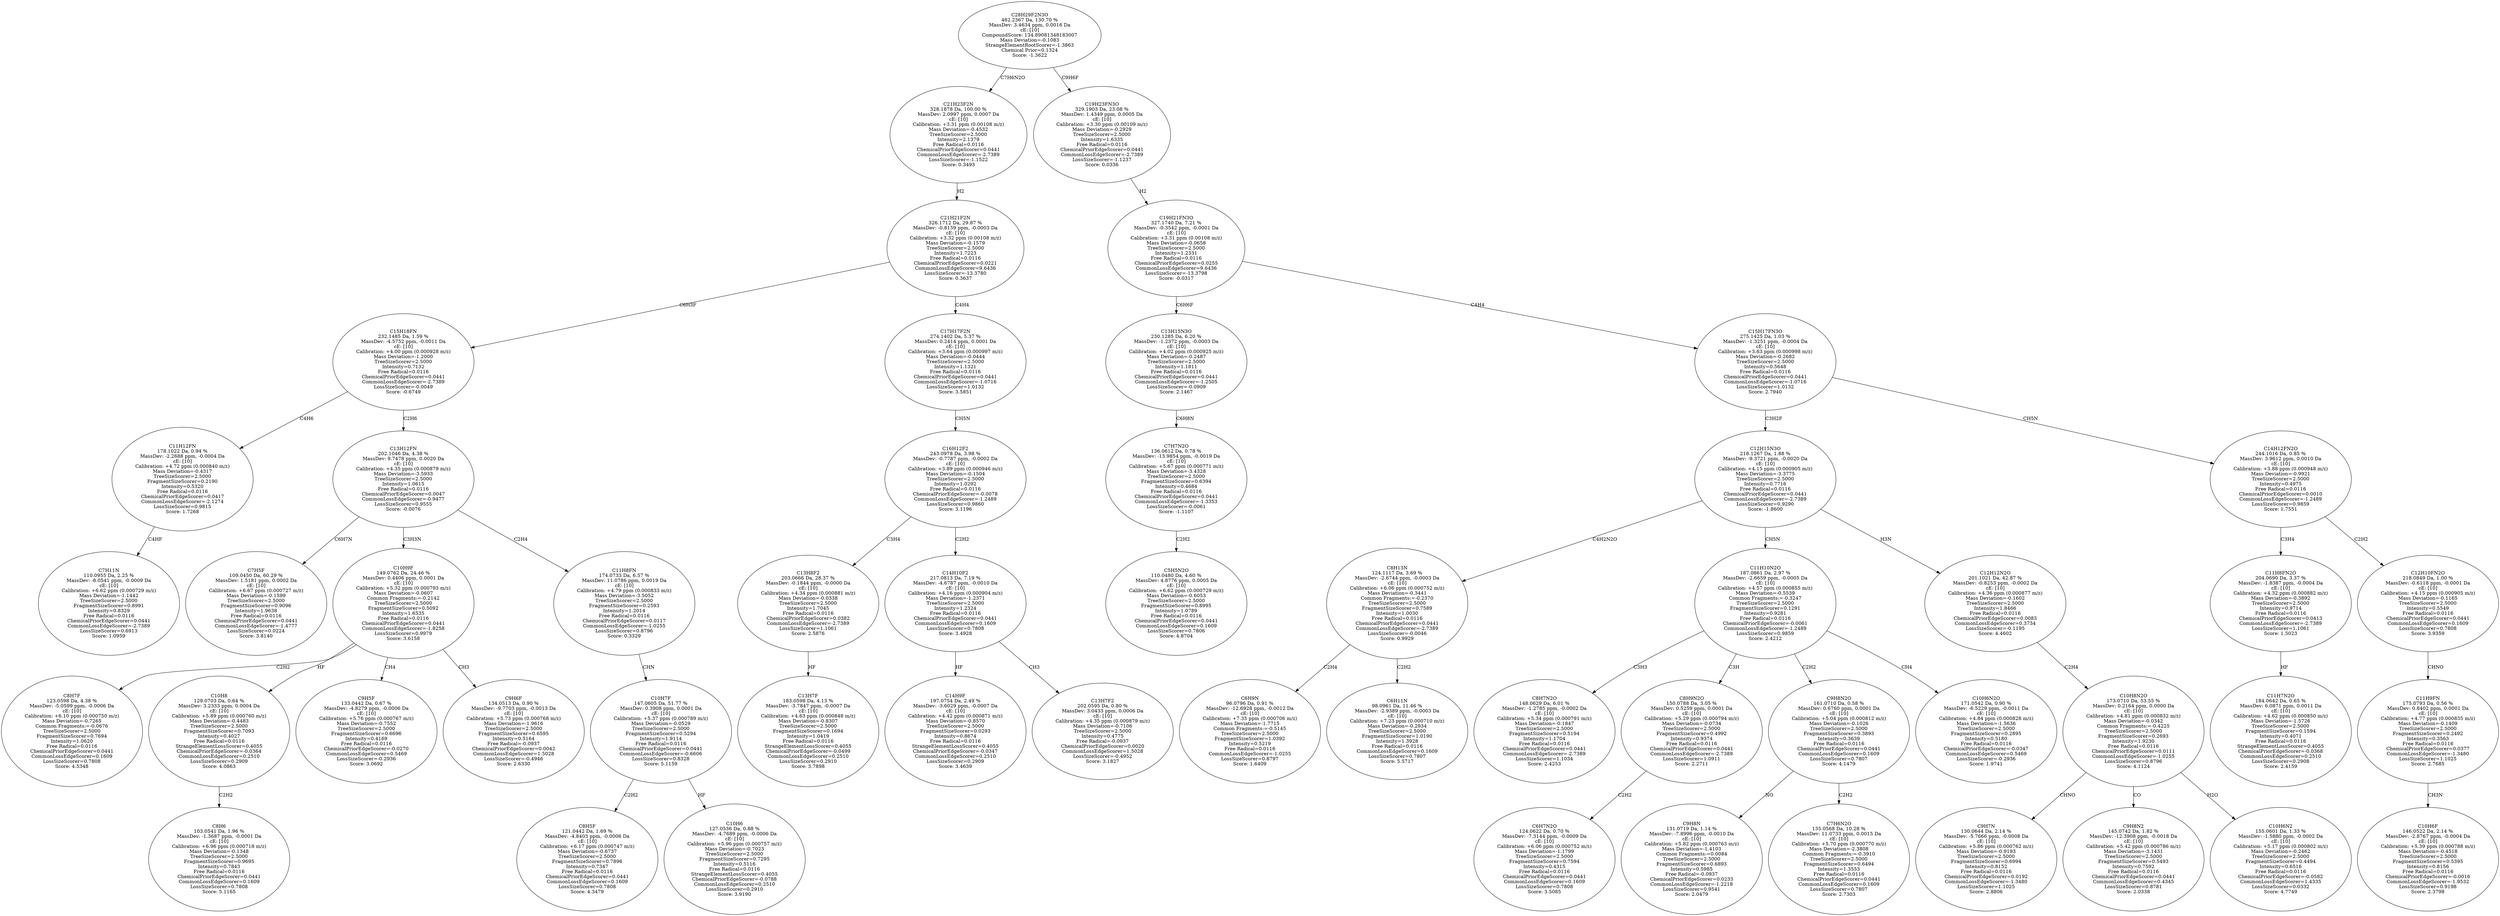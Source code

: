 strict digraph {
v1 [label="C7H11N\n110.0955 Da, 2.25 %\nMassDev: -8.0541 ppm, -0.0009 Da\ncE: [10]\nCalibration: +6.62 ppm (0.000729 m/z)\nMass Deviation=-1.1442\nTreeSizeScorer=2.5000\nFragmentSizeScorer=0.8991\nIntensity=0.8329\nFree Radical=0.0116\nChemicalPriorEdgeScorer=0.0441\nCommonLossEdgeScorer=-2.7389\nLossSizeScorer=0.6913\nScore: 1.0959"];
v2 [label="C11H12FN\n178.1022 Da, 0.94 %\nMassDev: -2.2688 ppm, -0.0004 Da\ncE: [10]\nCalibration: +4.72 ppm (0.000840 m/z)\nMass Deviation=-0.4317\nTreeSizeScorer=2.5000\nFragmentSizeScorer=0.2190\nIntensity=0.5320\nFree Radical=0.0116\nChemicalPriorEdgeScorer=0.0417\nCommonLossEdgeScorer=-2.1274\nLossSizeScorer=0.9815\nScore: 1.7268"];
v3 [label="C7H5F\n109.0450 Da, 60.29 %\nMassDev: 1.5181 ppm, 0.0002 Da\ncE: [10]\nCalibration: +6.67 ppm (0.000727 m/z)\nMass Deviation=-0.1599\nTreeSizeScorer=2.5000\nFragmentSizeScorer=0.9096\nIntensity=1.9638\nFree Radical=0.0116\nChemicalPriorEdgeScorer=0.0441\nCommonLossEdgeScorer=-1.4777\nLossSizeScorer=0.0224\nScore: 3.8140"];
v4 [label="C8H7F\n123.0598 Da, 4.38 %\nMassDev: -5.0599 ppm, -0.0006 Da\ncE: [10]\nCalibration: +6.10 ppm (0.000750 m/z)\nMass Deviation=-0.7265\nCommon Fragments:=-0.0676\nTreeSizeScorer=2.5000\nFragmentSizeScorer=0.7694\nIntensity=1.0620\nFree Radical=0.0116\nChemicalPriorEdgeScorer=0.0441\nCommonLossEdgeScorer=0.1609\nLossSizeScorer=0.7808\nScore: 4.5348"];
v5 [label="C8H6\n103.0541 Da, 1.96 %\nMassDev: -1.3687 ppm, -0.0001 Da\ncE: [10]\nCalibration: +6.96 ppm (0.000718 m/z)\nMass Deviation=-0.1348\nTreeSizeScorer=2.5000\nFragmentSizeScorer=0.9695\nIntensity=0.7843\nFree Radical=0.0116\nChemicalPriorEdgeScorer=0.0441\nCommonLossEdgeScorer=0.1609\nLossSizeScorer=0.7808\nScore: 5.1165"];
v6 [label="C10H8\n129.0703 Da, 0.64 %\nMassDev: 3.2333 ppm, 0.0004 Da\ncE: [10]\nCalibration: +5.89 ppm (0.000760 m/z)\nMass Deviation=-0.4483\nTreeSizeScorer=2.5000\nFragmentSizeScorer=0.7093\nIntensity=0.4027\nFree Radical=0.0116\nStrangeElementLossScorer=0.4055\nChemicalPriorEdgeScorer=-0.0364\nCommonLossEdgeScorer=0.2510\nLossSizeScorer=0.2909\nScore: 4.0863"];
v7 [label="C9H5F\n133.0442 Da, 0.67 %\nMassDev: -4.8279 ppm, -0.0006 Da\ncE: [10]\nCalibration: +5.76 ppm (0.000767 m/z)\nMass Deviation=-0.7552\nTreeSizeScorer=2.5000\nFragmentSizeScorer=0.6696\nIntensity=0.4169\nFree Radical=0.0116\nChemicalPriorEdgeScorer=-0.0270\nCommonLossEdgeScorer=0.5469\nLossSizeScorer=-0.2936\nScore: 3.0692"];
v8 [label="C9H6F\n134.0513 Da, 0.90 %\nMassDev: -9.7703 ppm, -0.0013 Da\ncE: [10]\nCalibration: +5.73 ppm (0.000768 m/z)\nMass Deviation=-1.9616\nTreeSizeScorer=2.5000\nFragmentSizeScorer=0.6595\nIntensity=0.5164\nFree Radical=-0.0937\nChemicalPriorEdgeScorer=0.0042\nCommonLossEdgeScorer=1.5028\nLossSizeScorer=-0.4946\nScore: 2.6330"];
v9 [label="C10H9F\n149.0762 Da, 24.46 %\nMassDev: 0.4406 ppm, 0.0001 Da\ncE: [10]\nCalibration: +5.32 ppm (0.000793 m/z)\nMass Deviation=-0.0607\nCommon Fragments:=-0.2142\nTreeSizeScorer=2.5000\nFragmentSizeScorer=0.5092\nIntensity=1.6535\nFree Radical=0.0116\nChemicalPriorEdgeScorer=0.0441\nCommonLossEdgeScorer=-1.8258\nLossSizeScorer=0.9979\nScore: 3.6158"];
v10 [label="C8H5F\n121.0442 Da, 1.69 %\nMassDev: -4.8403 ppm, -0.0006 Da\ncE: [10]\nCalibration: +6.17 ppm (0.000747 m/z)\nMass Deviation=-0.6737\nTreeSizeScorer=2.5000\nFragmentSizeScorer=0.7896\nIntensity=0.7347\nFree Radical=0.0116\nChemicalPriorEdgeScorer=0.0441\nCommonLossEdgeScorer=0.1609\nLossSizeScorer=0.7808\nScore: 4.3479"];
v11 [label="C10H6\n127.0536 Da, 0.88 %\nMassDev: -4.7689 ppm, -0.0006 Da\ncE: [10]\nCalibration: +5.96 ppm (0.000757 m/z)\nMass Deviation=-0.7023\nTreeSizeScorer=2.5000\nFragmentSizeScorer=0.7295\nIntensity=0.5116\nFree Radical=0.0116\nStrangeElementLossScorer=0.4055\nChemicalPriorEdgeScorer=-0.0788\nCommonLossEdgeScorer=0.2510\nLossSizeScorer=0.2910\nScore: 3.9190"];
v12 [label="C10H7F\n147.0605 Da, 51.77 %\nMassDev: 0.3908 ppm, 0.0001 Da\ncE: [10]\nCalibration: +5.37 ppm (0.000789 m/z)\nMass Deviation=-0.0529\nTreeSizeScorer=2.5000\nFragmentSizeScorer=0.5294\nIntensity=1.9114\nFree Radical=0.0116\nChemicalPriorEdgeScorer=0.0441\nCommonLossEdgeScorer=-0.6606\nLossSizeScorer=0.8328\nScore: 5.1159"];
v13 [label="C11H8FN\n174.0733 Da, 6.57 %\nMassDev: 11.0786 ppm, 0.0019 Da\ncE: [10]\nCalibration: +4.79 ppm (0.000833 m/z)\nMass Deviation=-3.5052\nTreeSizeScorer=2.5000\nFragmentSizeScorer=0.2593\nIntensity=1.2014\nFree Radical=0.0116\nChemicalPriorEdgeScorer=0.0117\nCommonLossEdgeScorer=-1.0255\nLossSizeScorer=0.8796\nScore: 0.3329"];
v14 [label="C13H12FN\n202.1046 Da, 4.38 %\nMassDev: 9.7478 ppm, 0.0020 Da\ncE: [10]\nCalibration: +4.35 ppm (0.000879 m/z)\nMass Deviation=-3.5933\nTreeSizeScorer=2.5000\nIntensity=1.0615\nFree Radical=0.0116\nChemicalPriorEdgeScorer=0.0047\nCommonLossEdgeScorer=-0.9477\nLossSizeScorer=0.9555\nScore: -0.0076"];
v15 [label="C15H18FN\n232.1485 Da, 1.59 %\nMassDev: -4.5752 ppm, -0.0011 Da\ncE: [10]\nCalibration: +4.00 ppm (0.000928 m/z)\nMass Deviation=-1.2000\nTreeSizeScorer=2.5000\nIntensity=0.7132\nFree Radical=0.0116\nChemicalPriorEdgeScorer=0.0441\nCommonLossEdgeScorer=-2.7389\nLossSizeScorer=-0.0049\nScore: -0.6749"];
v16 [label="C13H7F\n183.0598 Da, 4.13 %\nMassDev: -3.7847 ppm, -0.0007 Da\ncE: [10]\nCalibration: +4.63 ppm (0.000848 m/z)\nMass Deviation=-0.8307\nTreeSizeScorer=2.5000\nFragmentSizeScorer=0.1694\nIntensity=1.0419\nFree Radical=0.0116\nStrangeElementLossScorer=0.4055\nChemicalPriorEdgeScorer=-0.0499\nCommonLossEdgeScorer=0.2510\nLossSizeScorer=0.2910\nScore: 3.7898"];
v17 [label="C13H8F2\n203.0666 Da, 28.37 %\nMassDev: -0.1844 ppm, -0.0000 Da\ncE: [10]\nCalibration: +4.34 ppm (0.000881 m/z)\nMass Deviation=-0.0338\nTreeSizeScorer=2.5000\nIntensity=1.7045\nFree Radical=0.0116\nChemicalPriorEdgeScorer=0.0382\nCommonLossEdgeScorer=-2.7389\nLossSizeScorer=1.1061\nScore: 2.5876"];
v18 [label="C14H9F\n197.0754 Da, 2.49 %\nMassDev: -3.6029 ppm, -0.0007 Da\ncE: [10]\nCalibration: +4.42 ppm (0.000871 m/z)\nMass Deviation=-0.8570\nTreeSizeScorer=2.5000\nFragmentSizeScorer=0.0293\nIntensity=0.8674\nFree Radical=0.0116\nStrangeElementLossScorer=0.4055\nChemicalPriorEdgeScorer=-0.0347\nCommonLossEdgeScorer=0.2510\nLossSizeScorer=0.2909\nScore: 3.4639"];
v19 [label="C13H7F2\n202.0595 Da, 0.80 %\nMassDev: 3.0433 ppm, 0.0006 Da\ncE: [10]\nCalibration: +4.35 ppm (0.000879 m/z)\nMass Deviation=-0.7106\nTreeSizeScorer=2.5000\nIntensity=0.4775\nFree Radical=-0.0937\nChemicalPriorEdgeScorer=0.0020\nCommonLossEdgeScorer=1.5028\nLossSizeScorer=-0.4952\nScore: 3.1827"];
v20 [label="C14H10F2\n217.0813 Da, 7.19 %\nMassDev: -4.6787 ppm, -0.0010 Da\ncE: [10]\nCalibration: +4.16 ppm (0.000904 m/z)\nMass Deviation=-1.2371\nTreeSizeScorer=2.5000\nIntensity=1.2324\nFree Radical=0.0116\nChemicalPriorEdgeScorer=0.0441\nCommonLossEdgeScorer=0.1609\nLossSizeScorer=0.7808\nScore: 3.4928"];
v21 [label="C16H12F2\n243.0978 Da, 3.98 %\nMassDev: -0.7787 ppm, -0.0002 Da\ncE: [10]\nCalibration: +3.89 ppm (0.000946 m/z)\nMass Deviation=-0.1504\nTreeSizeScorer=2.5000\nIntensity=1.0292\nFree Radical=0.0116\nChemicalPriorEdgeScorer=-0.0078\nCommonLossEdgeScorer=-1.2489\nLossSizeScorer=0.9860\nScore: 3.1196"];
v22 [label="C17H17F2N\n274.1402 Da, 5.37 %\nMassDev: 0.2414 ppm, 0.0001 Da\ncE: [10]\nCalibration: +3.64 ppm (0.000997 m/z)\nMass Deviation=-0.0444\nTreeSizeScorer=2.5000\nIntensity=1.1321\nFree Radical=0.0116\nChemicalPriorEdgeScorer=0.0441\nCommonLossEdgeScorer=-1.0716\nLossSizeScorer=1.0132\nScore: 3.5851"];
v23 [label="C21H21F2N\n326.1712 Da, 29.87 %\nMassDev: -0.8159 ppm, -0.0003 Da\ncE: [10]\nCalibration: +3.32 ppm (0.00108 m/z)\nMass Deviation=-0.1579\nTreeSizeScorer=2.5000\nIntensity=1.7223\nFree Radical=0.0116\nChemicalPriorEdgeScorer=0.0221\nCommonLossEdgeScorer=9.6436\nLossSizeScorer=-13.3780\nScore: 0.3637"];
v24 [label="C21H23F2N\n328.1878 Da, 100.00 %\nMassDev: 2.0997 ppm, 0.0007 Da\ncE: [10]\nCalibration: +3.31 ppm (0.00108 m/z)\nMass Deviation=-0.4532\nTreeSizeScorer=2.5000\nIntensity=2.1379\nFree Radical=0.0116\nChemicalPriorEdgeScorer=0.0441\nCommonLossEdgeScorer=-2.7389\nLossSizeScorer=-1.1522\nScore: 0.3493"];
v25 [label="C5H5N2O\n110.0480 Da, 4.60 %\nMassDev: 4.8776 ppm, 0.0005 Da\ncE: [10]\nCalibration: +6.62 ppm (0.000729 m/z)\nMass Deviation=-0.6053\nTreeSizeScorer=2.5000\nFragmentSizeScorer=0.8995\nIntensity=1.0789\nFree Radical=0.0116\nChemicalPriorEdgeScorer=0.0441\nCommonLossEdgeScorer=0.1609\nLossSizeScorer=0.7806\nScore: 4.8704"];
v26 [label="C7H7N2O\n136.0612 Da, 0.78 %\nMassDev: -13.9854 ppm, -0.0019 Da\ncE: [10]\nCalibration: +5.67 ppm (0.000771 m/z)\nMass Deviation=-3.4328\nTreeSizeScorer=2.5000\nFragmentSizeScorer=0.6394\nIntensity=0.4684\nFree Radical=0.0116\nChemicalPriorEdgeScorer=0.0441\nCommonLossEdgeScorer=-1.3353\nLossSizeScorer=-0.0061\nScore: -1.1107"];
v27 [label="C13H15N3O\n230.1285 Da, 6.20 %\nMassDev: -1.2372 ppm, -0.0003 Da\ncE: [10]\nCalibration: +4.02 ppm (0.000925 m/z)\nMass Deviation=-0.2487\nTreeSizeScorer=2.5000\nIntensity=1.1811\nFree Radical=0.0116\nChemicalPriorEdgeScorer=0.0441\nCommonLossEdgeScorer=-1.2505\nLossSizeScorer=-0.0909\nScore: 2.1467"];
v28 [label="C6H9N\n96.0796 Da, 0.91 %\nMassDev: -12.6928 ppm, -0.0012 Da\ncE: [10]\nCalibration: +7.35 ppm (0.000706 m/z)\nMass Deviation=-1.7715\nCommon Fragments:=-0.5145\nTreeSizeScorer=2.5000\nFragmentSizeScorer=1.0392\nIntensity=0.5219\nFree Radical=0.0116\nCommonLossEdgeScorer=-1.0255\nLossSizeScorer=0.8797\nScore: 1.6409"];
v29 [label="C6H11N\n98.0961 Da, 11.46 %\nMassDev: -2.9389 ppm, -0.0003 Da\ncE: [10]\nCalibration: +7.23 ppm (0.000710 m/z)\nMass Deviation=-0.2934\nTreeSizeScorer=2.5000\nFragmentSizeScorer=1.0190\nIntensity=1.3928\nFree Radical=0.0116\nCommonLossEdgeScorer=0.1609\nLossSizeScorer=0.7807\nScore: 5.5717"];
v30 [label="C8H13N\n124.1117 Da, 3.69 %\nMassDev: -2.6744 ppm, -0.0003 Da\ncE: [10]\nCalibration: +6.06 ppm (0.000752 m/z)\nMass Deviation=-0.3441\nCommon Fragments:=-0.2370\nTreeSizeScorer=2.5000\nFragmentSizeScorer=0.7589\nIntensity=1.0030\nFree Radical=0.0116\nChemicalPriorEdgeScorer=0.0441\nCommonLossEdgeScorer=-2.7389\nLossSizeScorer=-0.0046\nScore: 0.9929"];
v31 [label="C8H7N2O\n148.0629 Da, 6.01 %\nMassDev: -1.2785 ppm, -0.0002 Da\ncE: [10]\nCalibration: +5.34 ppm (0.000791 m/z)\nMass Deviation=-0.1847\nTreeSizeScorer=2.5000\nFragmentSizeScorer=0.5194\nIntensity=1.1704\nFree Radical=0.0116\nChemicalPriorEdgeScorer=0.0441\nCommonLossEdgeScorer=-2.7389\nLossSizeScorer=1.1034\nScore: 2.4253"];
v32 [label="C6H7N2O\n124.0622 Da, 0.70 %\nMassDev: -7.3144 ppm, -0.0009 Da\ncE: [10]\nCalibration: +6.06 ppm (0.000752 m/z)\nMass Deviation=-1.1799\nTreeSizeScorer=2.5000\nFragmentSizeScorer=0.7594\nIntensity=0.4315\nFree Radical=0.0116\nChemicalPriorEdgeScorer=0.0441\nCommonLossEdgeScorer=0.1609\nLossSizeScorer=0.7808\nScore: 3.5085"];
v33 [label="C8H9N2O\n150.0788 Da, 3.05 %\nMassDev: 0.5259 ppm, 0.0001 Da\ncE: [10]\nCalibration: +5.29 ppm (0.000794 m/z)\nMass Deviation=-0.0734\nTreeSizeScorer=2.5000\nFragmentSizeScorer=0.4992\nIntensity=0.9374\nFree Radical=0.0116\nChemicalPriorEdgeScorer=0.0441\nCommonLossEdgeScorer=-2.7389\nLossSizeScorer=1.0911\nScore: 2.2711"];
v34 [label="C9H8N\n131.0719 Da, 1.14 %\nMassDev: -7.8996 ppm, -0.0010 Da\ncE: [10]\nCalibration: +5.82 ppm (0.000763 m/z)\nMass Deviation=-1.4103\nCommon Fragments:=0.0084\nTreeSizeScorer=2.5000\nFragmentSizeScorer=0.6893\nIntensity=0.5985\nFree Radical=-0.0937\nChemicalPriorEdgeScorer=0.0233\nCommonLossEdgeScorer=-1.2218\nLossSizeScorer=0.9541\nScore: 2.0479"];
v35 [label="C7H6N2O\n135.0568 Da, 10.28 %\nMassDev: 11.0733 ppm, 0.0015 Da\ncE: [10]\nCalibration: +5.70 ppm (0.000770 m/z)\nMass Deviation=-2.3808\nCommon Fragments:=-0.3910\nTreeSizeScorer=2.5000\nFragmentSizeScorer=0.6494\nIntensity=1.3553\nFree Radical=0.0116\nChemicalPriorEdgeScorer=0.0441\nCommonLossEdgeScorer=0.1609\nLossSizeScorer=0.7807\nScore: 2.7303"];
v36 [label="C9H8N2O\n161.0710 Da, 0.58 %\nMassDev: 0.6760 ppm, 0.0001 Da\ncE: [10]\nCalibration: +5.04 ppm (0.000812 m/z)\nMass Deviation=-0.1026\nTreeSizeScorer=2.5000\nFragmentSizeScorer=0.3893\nIntensity=0.3639\nFree Radical=0.0116\nChemicalPriorEdgeScorer=0.0441\nCommonLossEdgeScorer=0.1609\nLossSizeScorer=0.7807\nScore: 4.1479"];
v37 [label="C10H6N2O\n171.0542 Da, 0.90 %\nMassDev: -6.5229 ppm, -0.0011 Da\ncE: [10]\nCalibration: +4.84 ppm (0.000828 m/z)\nMass Deviation=-1.5636\nTreeSizeScorer=2.5000\nFragmentSizeScorer=0.2895\nIntensity=0.5180\nFree Radical=0.0116\nChemicalPriorEdgeScorer=-0.0347\nCommonLossEdgeScorer=0.5469\nLossSizeScorer=-0.2936\nScore: 1.9741"];
v38 [label="C11H10N2O\n187.0861 Da, 2.97 %\nMassDev: -2.6659 ppm, -0.0005 Da\ncE: [10]\nCalibration: +4.57 ppm (0.000855 m/z)\nMass Deviation=-0.5539\nCommon Fragments:=-0.3247\nTreeSizeScorer=2.5000\nFragmentSizeScorer=0.1291\nIntensity=0.9281\nFree Radical=0.0116\nChemicalPriorEdgeScorer=-0.0061\nCommonLossEdgeScorer=-1.2489\nLossSizeScorer=0.9859\nScore: 2.4212"];
v39 [label="C9H7N\n130.0644 Da, 2.14 %\nMassDev: -5.7666 ppm, -0.0008 Da\ncE: [10]\nCalibration: +5.86 ppm (0.000762 m/z)\nMass Deviation=-0.9193\nTreeSizeScorer=2.5000\nFragmentSizeScorer=0.6994\nIntensity=0.8152\nFree Radical=0.0116\nChemicalPriorEdgeScorer=0.0192\nCommonLossEdgeScorer=-1.3480\nLossSizeScorer=1.1025\nScore: 2.8806"];
v40 [label="C9H8N2\n145.0742 Da, 1.82 %\nMassDev: -12.3908 ppm, -0.0018 Da\ncE: [10]\nCalibration: +5.42 ppm (0.000786 m/z)\nMass Deviation=-3.1431\nTreeSizeScorer=2.5000\nFragmentSizeScorer=0.5493\nIntensity=0.7592\nFree Radical=0.0116\nChemicalPriorEdgeScorer=0.0441\nCommonLossEdgeScorer=0.4345\nLossSizeScorer=0.8781\nScore: 2.0338"];
v41 [label="C10H6N2\n155.0601 Da, 1.33 %\nMassDev: -1.5880 ppm, -0.0002 Da\ncE: [10]\nCalibration: +5.17 ppm (0.000802 m/z)\nMass Deviation=-0.2462\nTreeSizeScorer=2.5000\nFragmentSizeScorer=0.4494\nIntensity=0.6516\nFree Radical=0.0116\nChemicalPriorEdgeScorer=-0.0582\nCommonLossEdgeScorer=1.4335\nLossSizeScorer=0.0332\nScore: 4.7749"];
v42 [label="C10H8N2O\n173.0710 Da, 53.55 %\nMassDev: 0.2164 ppm, 0.0000 Da\ncE: [10]\nCalibration: +4.81 ppm (0.000832 m/z)\nMass Deviation=-0.0342\nCommon Fragments:=-0.4225\nTreeSizeScorer=2.5000\nFragmentSizeScorer=0.2693\nIntensity=1.9230\nFree Radical=0.0116\nChemicalPriorEdgeScorer=0.0111\nCommonLossEdgeScorer=-1.0255\nLossSizeScorer=0.8796\nScore: 4.1124"];
v43 [label="C12H12N2O\n201.1021 Da, 42.87 %\nMassDev: -0.8253 ppm, -0.0002 Da\ncE: [10]\nCalibration: +4.36 ppm (0.000877 m/z)\nMass Deviation=-0.1602\nTreeSizeScorer=2.5000\nIntensity=1.8466\nFree Radical=0.0116\nChemicalPriorEdgeScorer=0.0083\nCommonLossEdgeScorer=0.3734\nLossSizeScorer=-0.1195\nScore: 4.4602"];
v44 [label="C12H15N3O\n218.1267 Da, 1.88 %\nMassDev: -9.3721 ppm, -0.0020 Da\ncE: [10]\nCalibration: +4.15 ppm (0.000905 m/z)\nMass Deviation=-3.3775\nTreeSizeScorer=2.5000\nIntensity=0.7716\nFree Radical=0.0116\nChemicalPriorEdgeScorer=0.0441\nCommonLossEdgeScorer=-2.7389\nLossSizeScorer=0.9290\nScore: -1.8600"];
v45 [label="C11H7N2O\n184.0642 Da, 0.65 %\nMassDev: 6.0871 ppm, 0.0011 Da\ncE: [10]\nCalibration: +4.62 ppm (0.000850 m/z)\nMass Deviation=-1.5726\nTreeSizeScorer=2.5000\nFragmentSizeScorer=0.1594\nIntensity=0.4071\nFree Radical=0.0116\nStrangeElementLossScorer=0.4055\nChemicalPriorEdgeScorer=-0.0368\nCommonLossEdgeScorer=0.2510\nLossSizeScorer=0.2908\nScore: 2.4159"];
v46 [label="C11H8FN2O\n204.0690 Da, 3.37 %\nMassDev: -1.8387 ppm, -0.0004 Da\ncE: [10]\nCalibration: +4.32 ppm (0.000882 m/z)\nMass Deviation=-0.3892\nTreeSizeScorer=2.5000\nIntensity=0.9714\nFree Radical=0.0116\nChemicalPriorEdgeScorer=0.0413\nCommonLossEdgeScorer=-2.7389\nLossSizeScorer=1.1061\nScore: 1.5023"];
v47 [label="C10H6F\n146.0522 Da, 2.14 %\nMassDev: -2.8767 ppm, -0.0004 Da\ncE: [10]\nCalibration: +5.39 ppm (0.000788 m/z)\nMass Deviation=-0.4518\nTreeSizeScorer=2.5000\nFragmentSizeScorer=0.5395\nIntensity=0.8156\nFree Radical=0.0116\nChemicalPriorEdgeScorer=-0.0016\nCommonLossEdgeScorer=-1.9532\nLossSizeScorer=0.9198\nScore: 2.3798"];
v48 [label="C11H9FN\n175.0793 Da, 0.56 %\nMassDev: 0.8402 ppm, 0.0001 Da\ncE: [10]\nCalibration: +4.77 ppm (0.000835 m/z)\nMass Deviation=-0.1409\nTreeSizeScorer=2.5000\nFragmentSizeScorer=0.2492\nIntensity=0.3563\nFree Radical=0.0116\nChemicalPriorEdgeScorer=0.0377\nCommonLossEdgeScorer=-1.3480\nLossSizeScorer=1.1025\nScore: 2.7685"];
v49 [label="C12H10FN2O\n218.0849 Da, 1.00 %\nMassDev: -0.6118 ppm, -0.0001 Da\ncE: [10]\nCalibration: +4.15 ppm (0.000905 m/z)\nMass Deviation=-0.1165\nTreeSizeScorer=2.5000\nIntensity=0.5549\nFree Radical=0.0116\nChemicalPriorEdgeScorer=0.0441\nCommonLossEdgeScorer=0.1609\nLossSizeScorer=0.7808\nScore: 3.9359"];
v50 [label="C14H12FN2O\n244.1016 Da, 0.85 %\nMassDev: 3.9612 ppm, 0.0010 Da\ncE: [10]\nCalibration: +3.88 ppm (0.000948 m/z)\nMass Deviation=-0.9921\nTreeSizeScorer=2.5000\nIntensity=0.4975\nFree Radical=0.0116\nChemicalPriorEdgeScorer=0.0010\nCommonLossEdgeScorer=-1.2489\nLossSizeScorer=0.9859\nScore: 1.7551"];
v51 [label="C15H17FN3O\n275.1425 Da, 1.03 %\nMassDev: -1.3251 ppm, -0.0004 Da\ncE: [10]\nCalibration: +3.63 ppm (0.000998 m/z)\nMass Deviation=-0.2682\nTreeSizeScorer=2.5000\nIntensity=0.5648\nFree Radical=0.0116\nChemicalPriorEdgeScorer=0.0441\nCommonLossEdgeScorer=-1.0716\nLossSizeScorer=1.0132\nScore: 2.7940"];
v52 [label="C19H21FN3O\n327.1740 Da, 7.21 %\nMassDev: -0.3542 ppm, -0.0001 Da\ncE: [10]\nCalibration: +3.31 ppm (0.00108 m/z)\nMass Deviation=-0.0658\nTreeSizeScorer=2.5000\nIntensity=1.2331\nFree Radical=0.0116\nChemicalPriorEdgeScorer=0.0255\nCommonLossEdgeScorer=9.6436\nLossSizeScorer=-13.3798\nScore: -0.0317"];
v53 [label="C19H23FN3O\n329.1903 Da, 23.08 %\nMassDev: 1.4349 ppm, 0.0005 Da\ncE: [10]\nCalibration: +3.30 ppm (0.00109 m/z)\nMass Deviation=-0.2929\nTreeSizeScorer=2.5000\nIntensity=1.6335\nFree Radical=0.0116\nChemicalPriorEdgeScorer=0.0441\nCommonLossEdgeScorer=-2.7389\nLossSizeScorer=-1.1237\nScore: 0.0336"];
v54 [label="C28H29F2N3O\n462.2367 Da, 130.70 %\nMassDev: 3.4634 ppm, 0.0016 Da\ncE: [10]\nCompoundScore: 134.89081348183007\nMass Deviation=-0.1083\nStrangeElementRootScorer=-1.3863\nChemical Prior=0.1324\nScore: -1.3622"];
v2 -> v1 [label="C4HF"];
v15 -> v2 [label="C4H6"];
v14 -> v3 [label="C6H7N"];
v9 -> v4 [label="C2H2"];
v6 -> v5 [label="C2H2"];
v9 -> v6 [label="HF"];
v9 -> v7 [label="CH4"];
v9 -> v8 [label="CH3"];
v14 -> v9 [label="C3H3N"];
v12 -> v10 [label="C2H2"];
v12 -> v11 [label="HF"];
v13 -> v12 [label="CHN"];
v14 -> v13 [label="C2H4"];
v15 -> v14 [label="C2H6"];
v23 -> v15 [label="C6H3F"];
v17 -> v16 [label="HF"];
v21 -> v17 [label="C3H4"];
v20 -> v18 [label="HF"];
v20 -> v19 [label="CH3"];
v21 -> v20 [label="C2H2"];
v22 -> v21 [label="CH5N"];
v23 -> v22 [label="C4H4"];
v24 -> v23 [label="H2"];
v54 -> v24 [label="C7H6N2O"];
v26 -> v25 [label="C2H2"];
v27 -> v26 [label="C6H8N"];
v52 -> v27 [label="C6H6F"];
v30 -> v28 [label="C2H4"];
v30 -> v29 [label="C2H2"];
v44 -> v30 [label="C4H2N2O"];
v38 -> v31 [label="C3H3"];
v33 -> v32 [label="C2H2"];
v38 -> v33 [label="C3H"];
v36 -> v34 [label="NO"];
v36 -> v35 [label="C2H2"];
v38 -> v36 [label="C2H2"];
v38 -> v37 [label="CH4"];
v44 -> v38 [label="CH5N"];
v42 -> v39 [label="CHNO"];
v42 -> v40 [label="CO"];
v42 -> v41 [label="H2O"];
v43 -> v42 [label="C2H4"];
v44 -> v43 [label="H3N"];
v51 -> v44 [label="C3H2F"];
v46 -> v45 [label="HF"];
v50 -> v46 [label="C3H4"];
v48 -> v47 [label="CH3N"];
v49 -> v48 [label="CHNO"];
v50 -> v49 [label="C2H2"];
v51 -> v50 [label="CH5N"];
v52 -> v51 [label="C4H4"];
v53 -> v52 [label="H2"];
v54 -> v53 [label="C9H6F"];
}
